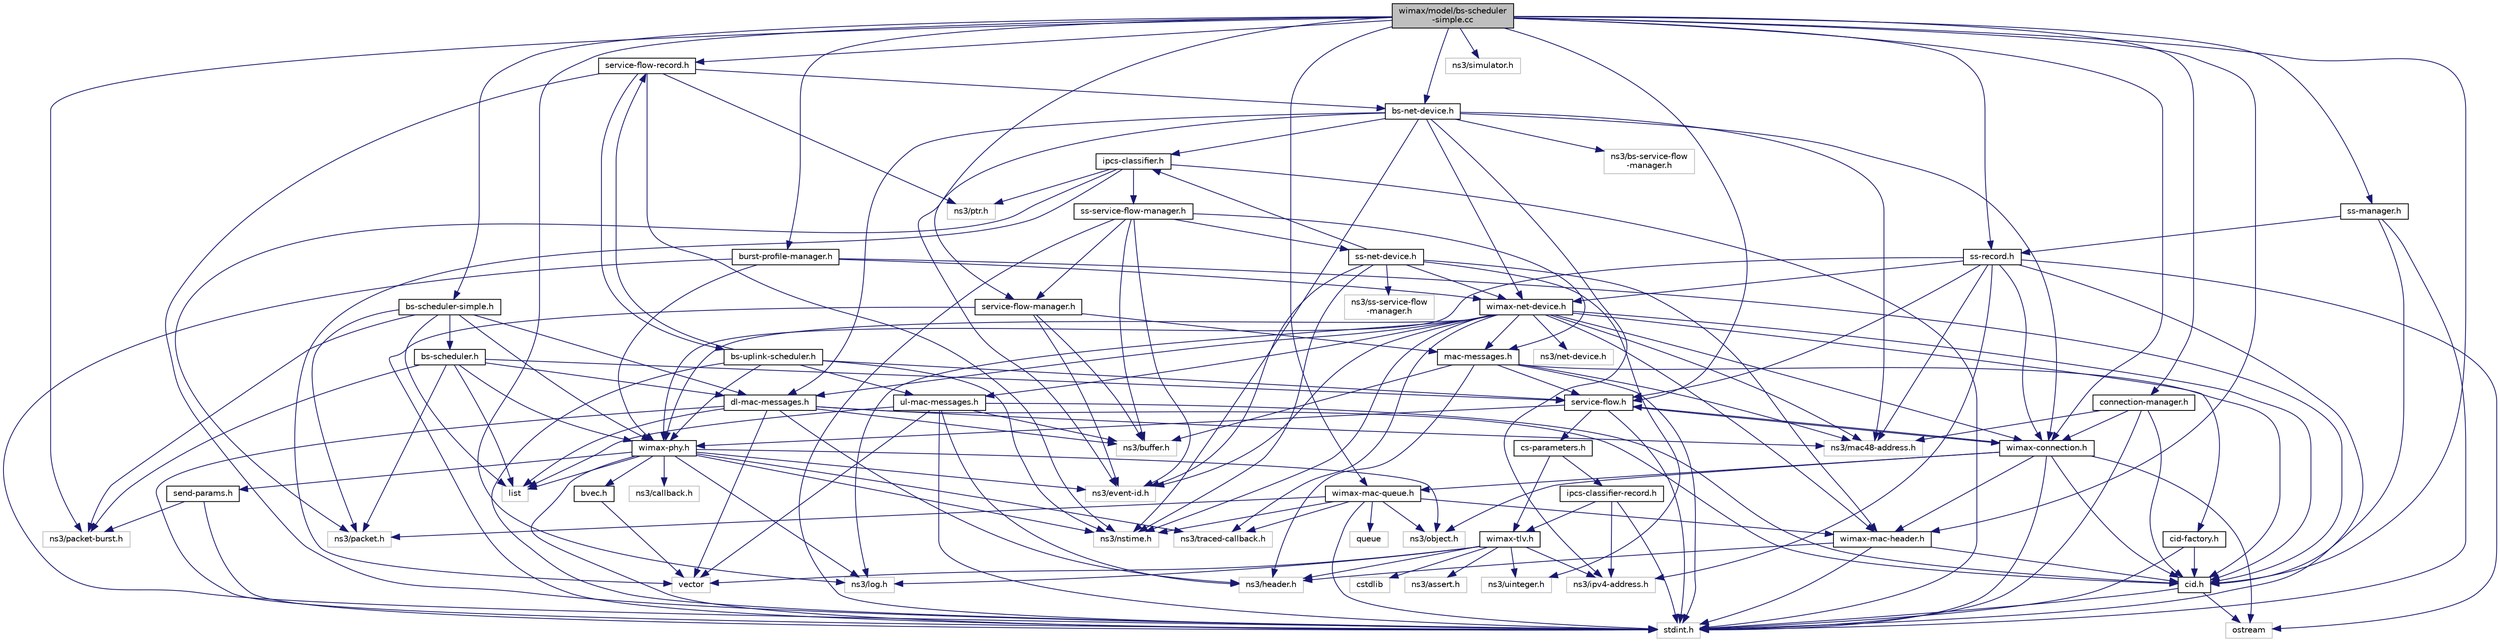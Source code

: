 digraph "wimax/model/bs-scheduler-simple.cc"
{
  edge [fontname="Helvetica",fontsize="10",labelfontname="Helvetica",labelfontsize="10"];
  node [fontname="Helvetica",fontsize="10",shape=record];
  Node1 [label="wimax/model/bs-scheduler\l-simple.cc",height=0.2,width=0.4,color="black", fillcolor="grey75", style="filled", fontcolor="black"];
  Node1 -> Node2 [color="midnightblue",fontsize="10",style="solid"];
  Node2 [label="bs-scheduler-simple.h",height=0.2,width=0.4,color="black", fillcolor="white", style="filled",URL="$d9/d9b/bs-scheduler-simple_8h.html"];
  Node2 -> Node3 [color="midnightblue",fontsize="10",style="solid"];
  Node3 [label="list",height=0.2,width=0.4,color="grey75", fillcolor="white", style="filled"];
  Node2 -> Node4 [color="midnightblue",fontsize="10",style="solid"];
  Node4 [label="ns3/packet.h",height=0.2,width=0.4,color="grey75", fillcolor="white", style="filled"];
  Node2 -> Node5 [color="midnightblue",fontsize="10",style="solid"];
  Node5 [label="wimax-phy.h",height=0.2,width=0.4,color="black", fillcolor="white", style="filled",URL="$da/d81/wimax-phy_8h.html"];
  Node5 -> Node6 [color="midnightblue",fontsize="10",style="solid"];
  Node6 [label="stdint.h",height=0.2,width=0.4,color="grey75", fillcolor="white", style="filled"];
  Node5 -> Node3 [color="midnightblue",fontsize="10",style="solid"];
  Node5 -> Node7 [color="midnightblue",fontsize="10",style="solid"];
  Node7 [label="ns3/callback.h",height=0.2,width=0.4,color="grey75", fillcolor="white", style="filled"];
  Node5 -> Node8 [color="midnightblue",fontsize="10",style="solid"];
  Node8 [label="ns3/nstime.h",height=0.2,width=0.4,color="grey75", fillcolor="white", style="filled"];
  Node5 -> Node9 [color="midnightblue",fontsize="10",style="solid"];
  Node9 [label="ns3/event-id.h",height=0.2,width=0.4,color="grey75", fillcolor="white", style="filled"];
  Node5 -> Node10 [color="midnightblue",fontsize="10",style="solid"];
  Node10 [label="bvec.h",height=0.2,width=0.4,color="black", fillcolor="white", style="filled",URL="$d9/da3/bvec_8h.html"];
  Node10 -> Node11 [color="midnightblue",fontsize="10",style="solid"];
  Node11 [label="vector",height=0.2,width=0.4,color="grey75", fillcolor="white", style="filled"];
  Node5 -> Node12 [color="midnightblue",fontsize="10",style="solid"];
  Node12 [label="send-params.h",height=0.2,width=0.4,color="black", fillcolor="white", style="filled",URL="$d0/d35/send-params_8h.html"];
  Node12 -> Node6 [color="midnightblue",fontsize="10",style="solid"];
  Node12 -> Node13 [color="midnightblue",fontsize="10",style="solid"];
  Node13 [label="ns3/packet-burst.h",height=0.2,width=0.4,color="grey75", fillcolor="white", style="filled"];
  Node5 -> Node14 [color="midnightblue",fontsize="10",style="solid"];
  Node14 [label="ns3/log.h",height=0.2,width=0.4,color="grey75", fillcolor="white", style="filled"];
  Node5 -> Node15 [color="midnightblue",fontsize="10",style="solid"];
  Node15 [label="ns3/object.h",height=0.2,width=0.4,color="grey75", fillcolor="white", style="filled"];
  Node5 -> Node16 [color="midnightblue",fontsize="10",style="solid"];
  Node16 [label="ns3/traced-callback.h",height=0.2,width=0.4,color="grey75", fillcolor="white", style="filled"];
  Node2 -> Node13 [color="midnightblue",fontsize="10",style="solid"];
  Node2 -> Node17 [color="midnightblue",fontsize="10",style="solid"];
  Node17 [label="dl-mac-messages.h",height=0.2,width=0.4,color="black", fillcolor="white", style="filled",URL="$d7/de9/dl-mac-messages_8h.html"];
  Node17 -> Node6 [color="midnightblue",fontsize="10",style="solid"];
  Node17 -> Node18 [color="midnightblue",fontsize="10",style="solid"];
  Node18 [label="ns3/buffer.h",height=0.2,width=0.4,color="grey75", fillcolor="white", style="filled"];
  Node17 -> Node3 [color="midnightblue",fontsize="10",style="solid"];
  Node17 -> Node19 [color="midnightblue",fontsize="10",style="solid"];
  Node19 [label="ns3/mac48-address.h",height=0.2,width=0.4,color="grey75", fillcolor="white", style="filled"];
  Node17 -> Node20 [color="midnightblue",fontsize="10",style="solid"];
  Node20 [label="ns3/header.h",height=0.2,width=0.4,color="grey75", fillcolor="white", style="filled"];
  Node17 -> Node11 [color="midnightblue",fontsize="10",style="solid"];
  Node17 -> Node21 [color="midnightblue",fontsize="10",style="solid"];
  Node21 [label="cid.h",height=0.2,width=0.4,color="black", fillcolor="white", style="filled",URL="$dc/d13/cid_8h.html"];
  Node21 -> Node6 [color="midnightblue",fontsize="10",style="solid"];
  Node21 -> Node22 [color="midnightblue",fontsize="10",style="solid"];
  Node22 [label="ostream",height=0.2,width=0.4,color="grey75", fillcolor="white", style="filled"];
  Node2 -> Node23 [color="midnightblue",fontsize="10",style="solid"];
  Node23 [label="bs-scheduler.h",height=0.2,width=0.4,color="black", fillcolor="white", style="filled",URL="$d8/dbe/bs-scheduler_8h.html"];
  Node23 -> Node3 [color="midnightblue",fontsize="10",style="solid"];
  Node23 -> Node4 [color="midnightblue",fontsize="10",style="solid"];
  Node23 -> Node5 [color="midnightblue",fontsize="10",style="solid"];
  Node23 -> Node13 [color="midnightblue",fontsize="10",style="solid"];
  Node23 -> Node17 [color="midnightblue",fontsize="10",style="solid"];
  Node23 -> Node24 [color="midnightblue",fontsize="10",style="solid"];
  Node24 [label="service-flow.h",height=0.2,width=0.4,color="black", fillcolor="white", style="filled",URL="$d0/d39/service-flow_8h.html"];
  Node24 -> Node6 [color="midnightblue",fontsize="10",style="solid"];
  Node24 -> Node5 [color="midnightblue",fontsize="10",style="solid"];
  Node24 -> Node25 [color="midnightblue",fontsize="10",style="solid"];
  Node25 [label="wimax-connection.h",height=0.2,width=0.4,color="black", fillcolor="white", style="filled",URL="$d0/da4/wimax-connection_8h.html"];
  Node25 -> Node6 [color="midnightblue",fontsize="10",style="solid"];
  Node25 -> Node22 [color="midnightblue",fontsize="10",style="solid"];
  Node25 -> Node21 [color="midnightblue",fontsize="10",style="solid"];
  Node25 -> Node26 [color="midnightblue",fontsize="10",style="solid"];
  Node26 [label="wimax-mac-header.h",height=0.2,width=0.4,color="black", fillcolor="white", style="filled",URL="$dd/db1/wimax-mac-header_8h.html"];
  Node26 -> Node6 [color="midnightblue",fontsize="10",style="solid"];
  Node26 -> Node20 [color="midnightblue",fontsize="10",style="solid"];
  Node26 -> Node21 [color="midnightblue",fontsize="10",style="solid"];
  Node25 -> Node27 [color="midnightblue",fontsize="10",style="solid"];
  Node27 [label="wimax-mac-queue.h",height=0.2,width=0.4,color="black", fillcolor="white", style="filled",URL="$d3/dce/wimax-mac-queue_8h.html"];
  Node27 -> Node28 [color="midnightblue",fontsize="10",style="solid"];
  Node28 [label="queue",height=0.2,width=0.4,color="grey75", fillcolor="white", style="filled"];
  Node27 -> Node6 [color="midnightblue",fontsize="10",style="solid"];
  Node27 -> Node26 [color="midnightblue",fontsize="10",style="solid"];
  Node27 -> Node4 [color="midnightblue",fontsize="10",style="solid"];
  Node27 -> Node15 [color="midnightblue",fontsize="10",style="solid"];
  Node27 -> Node16 [color="midnightblue",fontsize="10",style="solid"];
  Node27 -> Node8 [color="midnightblue",fontsize="10",style="solid"];
  Node25 -> Node15 [color="midnightblue",fontsize="10",style="solid"];
  Node25 -> Node24 [color="midnightblue",fontsize="10",style="solid"];
  Node24 -> Node29 [color="midnightblue",fontsize="10",style="solid"];
  Node29 [label="cs-parameters.h",height=0.2,width=0.4,color="black", fillcolor="white", style="filled",URL="$d5/d32/cs-parameters_8h.html"];
  Node29 -> Node30 [color="midnightblue",fontsize="10",style="solid"];
  Node30 [label="ipcs-classifier-record.h",height=0.2,width=0.4,color="black", fillcolor="white", style="filled",URL="$d1/de3/ipcs-classifier-record_8h.html"];
  Node30 -> Node6 [color="midnightblue",fontsize="10",style="solid"];
  Node30 -> Node31 [color="midnightblue",fontsize="10",style="solid"];
  Node31 [label="ns3/ipv4-address.h",height=0.2,width=0.4,color="grey75", fillcolor="white", style="filled"];
  Node30 -> Node32 [color="midnightblue",fontsize="10",style="solid"];
  Node32 [label="wimax-tlv.h",height=0.2,width=0.4,color="black", fillcolor="white", style="filled",URL="$da/d3b/wimax-tlv_8h.html"];
  Node32 -> Node31 [color="midnightblue",fontsize="10",style="solid"];
  Node32 -> Node33 [color="midnightblue",fontsize="10",style="solid"];
  Node33 [label="cstdlib",height=0.2,width=0.4,color="grey75", fillcolor="white", style="filled"];
  Node32 -> Node14 [color="midnightblue",fontsize="10",style="solid"];
  Node32 -> Node34 [color="midnightblue",fontsize="10",style="solid"];
  Node34 [label="ns3/assert.h",height=0.2,width=0.4,color="grey75", fillcolor="white", style="filled"];
  Node32 -> Node35 [color="midnightblue",fontsize="10",style="solid"];
  Node35 [label="ns3/uinteger.h",height=0.2,width=0.4,color="grey75", fillcolor="white", style="filled"];
  Node32 -> Node20 [color="midnightblue",fontsize="10",style="solid"];
  Node32 -> Node11 [color="midnightblue",fontsize="10",style="solid"];
  Node29 -> Node32 [color="midnightblue",fontsize="10",style="solid"];
  Node1 -> Node36 [color="midnightblue",fontsize="10",style="solid"];
  Node36 [label="ns3/simulator.h",height=0.2,width=0.4,color="grey75", fillcolor="white", style="filled"];
  Node1 -> Node37 [color="midnightblue",fontsize="10",style="solid"];
  Node37 [label="bs-net-device.h",height=0.2,width=0.4,color="black", fillcolor="white", style="filled",URL="$d5/d65/bs-net-device_8h.html"];
  Node37 -> Node38 [color="midnightblue",fontsize="10",style="solid"];
  Node38 [label="wimax-net-device.h",height=0.2,width=0.4,color="black", fillcolor="white", style="filled",URL="$d1/d16/wimax-net-device_8h.html"];
  Node38 -> Node39 [color="midnightblue",fontsize="10",style="solid"];
  Node39 [label="ns3/net-device.h",height=0.2,width=0.4,color="grey75", fillcolor="white", style="filled"];
  Node38 -> Node9 [color="midnightblue",fontsize="10",style="solid"];
  Node38 -> Node19 [color="midnightblue",fontsize="10",style="solid"];
  Node38 -> Node21 [color="midnightblue",fontsize="10",style="solid"];
  Node38 -> Node25 [color="midnightblue",fontsize="10",style="solid"];
  Node38 -> Node40 [color="midnightblue",fontsize="10",style="solid"];
  Node40 [label="cid-factory.h",height=0.2,width=0.4,color="black", fillcolor="white", style="filled",URL="$d1/de0/cid-factory_8h.html"];
  Node40 -> Node6 [color="midnightblue",fontsize="10",style="solid"];
  Node40 -> Node21 [color="midnightblue",fontsize="10",style="solid"];
  Node38 -> Node41 [color="midnightblue",fontsize="10",style="solid"];
  Node41 [label="mac-messages.h",height=0.2,width=0.4,color="black", fillcolor="white", style="filled",URL="$d2/d82/mac-messages_8h.html"];
  Node41 -> Node6 [color="midnightblue",fontsize="10",style="solid"];
  Node41 -> Node20 [color="midnightblue",fontsize="10",style="solid"];
  Node41 -> Node19 [color="midnightblue",fontsize="10",style="solid"];
  Node41 -> Node24 [color="midnightblue",fontsize="10",style="solid"];
  Node41 -> Node21 [color="midnightblue",fontsize="10",style="solid"];
  Node41 -> Node18 [color="midnightblue",fontsize="10",style="solid"];
  Node38 -> Node17 [color="midnightblue",fontsize="10",style="solid"];
  Node38 -> Node42 [color="midnightblue",fontsize="10",style="solid"];
  Node42 [label="ul-mac-messages.h",height=0.2,width=0.4,color="black", fillcolor="white", style="filled",URL="$d5/d85/ul-mac-messages_8h.html"];
  Node42 -> Node6 [color="midnightblue",fontsize="10",style="solid"];
  Node42 -> Node18 [color="midnightblue",fontsize="10",style="solid"];
  Node42 -> Node3 [color="midnightblue",fontsize="10",style="solid"];
  Node42 -> Node20 [color="midnightblue",fontsize="10",style="solid"];
  Node42 -> Node11 [color="midnightblue",fontsize="10",style="solid"];
  Node42 -> Node21 [color="midnightblue",fontsize="10",style="solid"];
  Node38 -> Node16 [color="midnightblue",fontsize="10",style="solid"];
  Node38 -> Node8 [color="midnightblue",fontsize="10",style="solid"];
  Node38 -> Node14 [color="midnightblue",fontsize="10",style="solid"];
  Node38 -> Node5 [color="midnightblue",fontsize="10",style="solid"];
  Node38 -> Node26 [color="midnightblue",fontsize="10",style="solid"];
  Node37 -> Node9 [color="midnightblue",fontsize="10",style="solid"];
  Node37 -> Node25 [color="midnightblue",fontsize="10",style="solid"];
  Node37 -> Node8 [color="midnightblue",fontsize="10",style="solid"];
  Node37 -> Node19 [color="midnightblue",fontsize="10",style="solid"];
  Node37 -> Node31 [color="midnightblue",fontsize="10",style="solid"];
  Node37 -> Node43 [color="midnightblue",fontsize="10",style="solid"];
  Node43 [label="ns3/bs-service-flow\l-manager.h",height=0.2,width=0.4,color="grey75", fillcolor="white", style="filled"];
  Node37 -> Node17 [color="midnightblue",fontsize="10",style="solid"];
  Node37 -> Node44 [color="midnightblue",fontsize="10",style="solid"];
  Node44 [label="ipcs-classifier.h",height=0.2,width=0.4,color="black", fillcolor="white", style="filled",URL="$d0/d3c/ipcs-classifier_8h.html"];
  Node44 -> Node6 [color="midnightblue",fontsize="10",style="solid"];
  Node44 -> Node11 [color="midnightblue",fontsize="10",style="solid"];
  Node44 -> Node45 [color="midnightblue",fontsize="10",style="solid"];
  Node45 [label="ss-service-flow-manager.h",height=0.2,width=0.4,color="black", fillcolor="white", style="filled",URL="$d2/d89/ss-service-flow-manager_8h.html"];
  Node45 -> Node6 [color="midnightblue",fontsize="10",style="solid"];
  Node45 -> Node9 [color="midnightblue",fontsize="10",style="solid"];
  Node45 -> Node41 [color="midnightblue",fontsize="10",style="solid"];
  Node45 -> Node18 [color="midnightblue",fontsize="10",style="solid"];
  Node45 -> Node46 [color="midnightblue",fontsize="10",style="solid"];
  Node46 [label="service-flow-manager.h",height=0.2,width=0.4,color="black", fillcolor="white", style="filled",URL="$d9/d4e/service-flow-manager_8h.html"];
  Node46 -> Node6 [color="midnightblue",fontsize="10",style="solid"];
  Node46 -> Node9 [color="midnightblue",fontsize="10",style="solid"];
  Node46 -> Node41 [color="midnightblue",fontsize="10",style="solid"];
  Node46 -> Node18 [color="midnightblue",fontsize="10",style="solid"];
  Node45 -> Node47 [color="midnightblue",fontsize="10",style="solid"];
  Node47 [label="ss-net-device.h",height=0.2,width=0.4,color="black", fillcolor="white", style="filled",URL="$dc/dbd/ss-net-device_8h.html"];
  Node47 -> Node9 [color="midnightblue",fontsize="10",style="solid"];
  Node47 -> Node38 [color="midnightblue",fontsize="10",style="solid"];
  Node47 -> Node8 [color="midnightblue",fontsize="10",style="solid"];
  Node47 -> Node26 [color="midnightblue",fontsize="10",style="solid"];
  Node47 -> Node35 [color="midnightblue",fontsize="10",style="solid"];
  Node47 -> Node48 [color="midnightblue",fontsize="10",style="solid"];
  Node48 [label="ns3/ss-service-flow\l-manager.h",height=0.2,width=0.4,color="grey75", fillcolor="white", style="filled"];
  Node47 -> Node44 [color="midnightblue",fontsize="10",style="solid"];
  Node44 -> Node49 [color="midnightblue",fontsize="10",style="solid"];
  Node49 [label="ns3/ptr.h",height=0.2,width=0.4,color="grey75", fillcolor="white", style="filled"];
  Node44 -> Node4 [color="midnightblue",fontsize="10",style="solid"];
  Node1 -> Node13 [color="midnightblue",fontsize="10",style="solid"];
  Node1 -> Node21 [color="midnightblue",fontsize="10",style="solid"];
  Node1 -> Node26 [color="midnightblue",fontsize="10",style="solid"];
  Node1 -> Node50 [color="midnightblue",fontsize="10",style="solid"];
  Node50 [label="ss-record.h",height=0.2,width=0.4,color="black", fillcolor="white", style="filled",URL="$de/d9c/ss-record_8h.html"];
  Node50 -> Node6 [color="midnightblue",fontsize="10",style="solid"];
  Node50 -> Node22 [color="midnightblue",fontsize="10",style="solid"];
  Node50 -> Node19 [color="midnightblue",fontsize="10",style="solid"];
  Node50 -> Node25 [color="midnightblue",fontsize="10",style="solid"];
  Node50 -> Node5 [color="midnightblue",fontsize="10",style="solid"];
  Node50 -> Node38 [color="midnightblue",fontsize="10",style="solid"];
  Node50 -> Node31 [color="midnightblue",fontsize="10",style="solid"];
  Node50 -> Node24 [color="midnightblue",fontsize="10",style="solid"];
  Node1 -> Node27 [color="midnightblue",fontsize="10",style="solid"];
  Node1 -> Node14 [color="midnightblue",fontsize="10",style="solid"];
  Node1 -> Node51 [color="midnightblue",fontsize="10",style="solid"];
  Node51 [label="burst-profile-manager.h",height=0.2,width=0.4,color="black", fillcolor="white", style="filled",URL="$de/d9a/burst-profile-manager_8h.html"];
  Node51 -> Node6 [color="midnightblue",fontsize="10",style="solid"];
  Node51 -> Node21 [color="midnightblue",fontsize="10",style="solid"];
  Node51 -> Node5 [color="midnightblue",fontsize="10",style="solid"];
  Node51 -> Node38 [color="midnightblue",fontsize="10",style="solid"];
  Node1 -> Node25 [color="midnightblue",fontsize="10",style="solid"];
  Node1 -> Node52 [color="midnightblue",fontsize="10",style="solid"];
  Node52 [label="connection-manager.h",height=0.2,width=0.4,color="black", fillcolor="white", style="filled",URL="$d3/d16/connection-manager_8h.html"];
  Node52 -> Node6 [color="midnightblue",fontsize="10",style="solid"];
  Node52 -> Node21 [color="midnightblue",fontsize="10",style="solid"];
  Node52 -> Node25 [color="midnightblue",fontsize="10",style="solid"];
  Node52 -> Node19 [color="midnightblue",fontsize="10",style="solid"];
  Node1 -> Node53 [color="midnightblue",fontsize="10",style="solid"];
  Node53 [label="ss-manager.h",height=0.2,width=0.4,color="black", fillcolor="white", style="filled",URL="$d9/d15/ss-manager_8h.html"];
  Node53 -> Node6 [color="midnightblue",fontsize="10",style="solid"];
  Node53 -> Node21 [color="midnightblue",fontsize="10",style="solid"];
  Node53 -> Node50 [color="midnightblue",fontsize="10",style="solid"];
  Node1 -> Node24 [color="midnightblue",fontsize="10",style="solid"];
  Node1 -> Node54 [color="midnightblue",fontsize="10",style="solid"];
  Node54 [label="service-flow-record.h",height=0.2,width=0.4,color="black", fillcolor="white", style="filled",URL="$d9/d7c/service-flow-record_8h.html"];
  Node54 -> Node6 [color="midnightblue",fontsize="10",style="solid"];
  Node54 -> Node8 [color="midnightblue",fontsize="10",style="solid"];
  Node54 -> Node55 [color="midnightblue",fontsize="10",style="solid"];
  Node55 [label="bs-uplink-scheduler.h",height=0.2,width=0.4,color="black", fillcolor="white", style="filled",URL="$db/db3/bs-uplink-scheduler_8h.html"];
  Node55 -> Node6 [color="midnightblue",fontsize="10",style="solid"];
  Node55 -> Node42 [color="midnightblue",fontsize="10",style="solid"];
  Node55 -> Node8 [color="midnightblue",fontsize="10",style="solid"];
  Node55 -> Node5 [color="midnightblue",fontsize="10",style="solid"];
  Node55 -> Node54 [color="midnightblue",fontsize="10",style="solid"];
  Node55 -> Node24 [color="midnightblue",fontsize="10",style="solid"];
  Node54 -> Node37 [color="midnightblue",fontsize="10",style="solid"];
  Node54 -> Node49 [color="midnightblue",fontsize="10",style="solid"];
  Node1 -> Node46 [color="midnightblue",fontsize="10",style="solid"];
}

